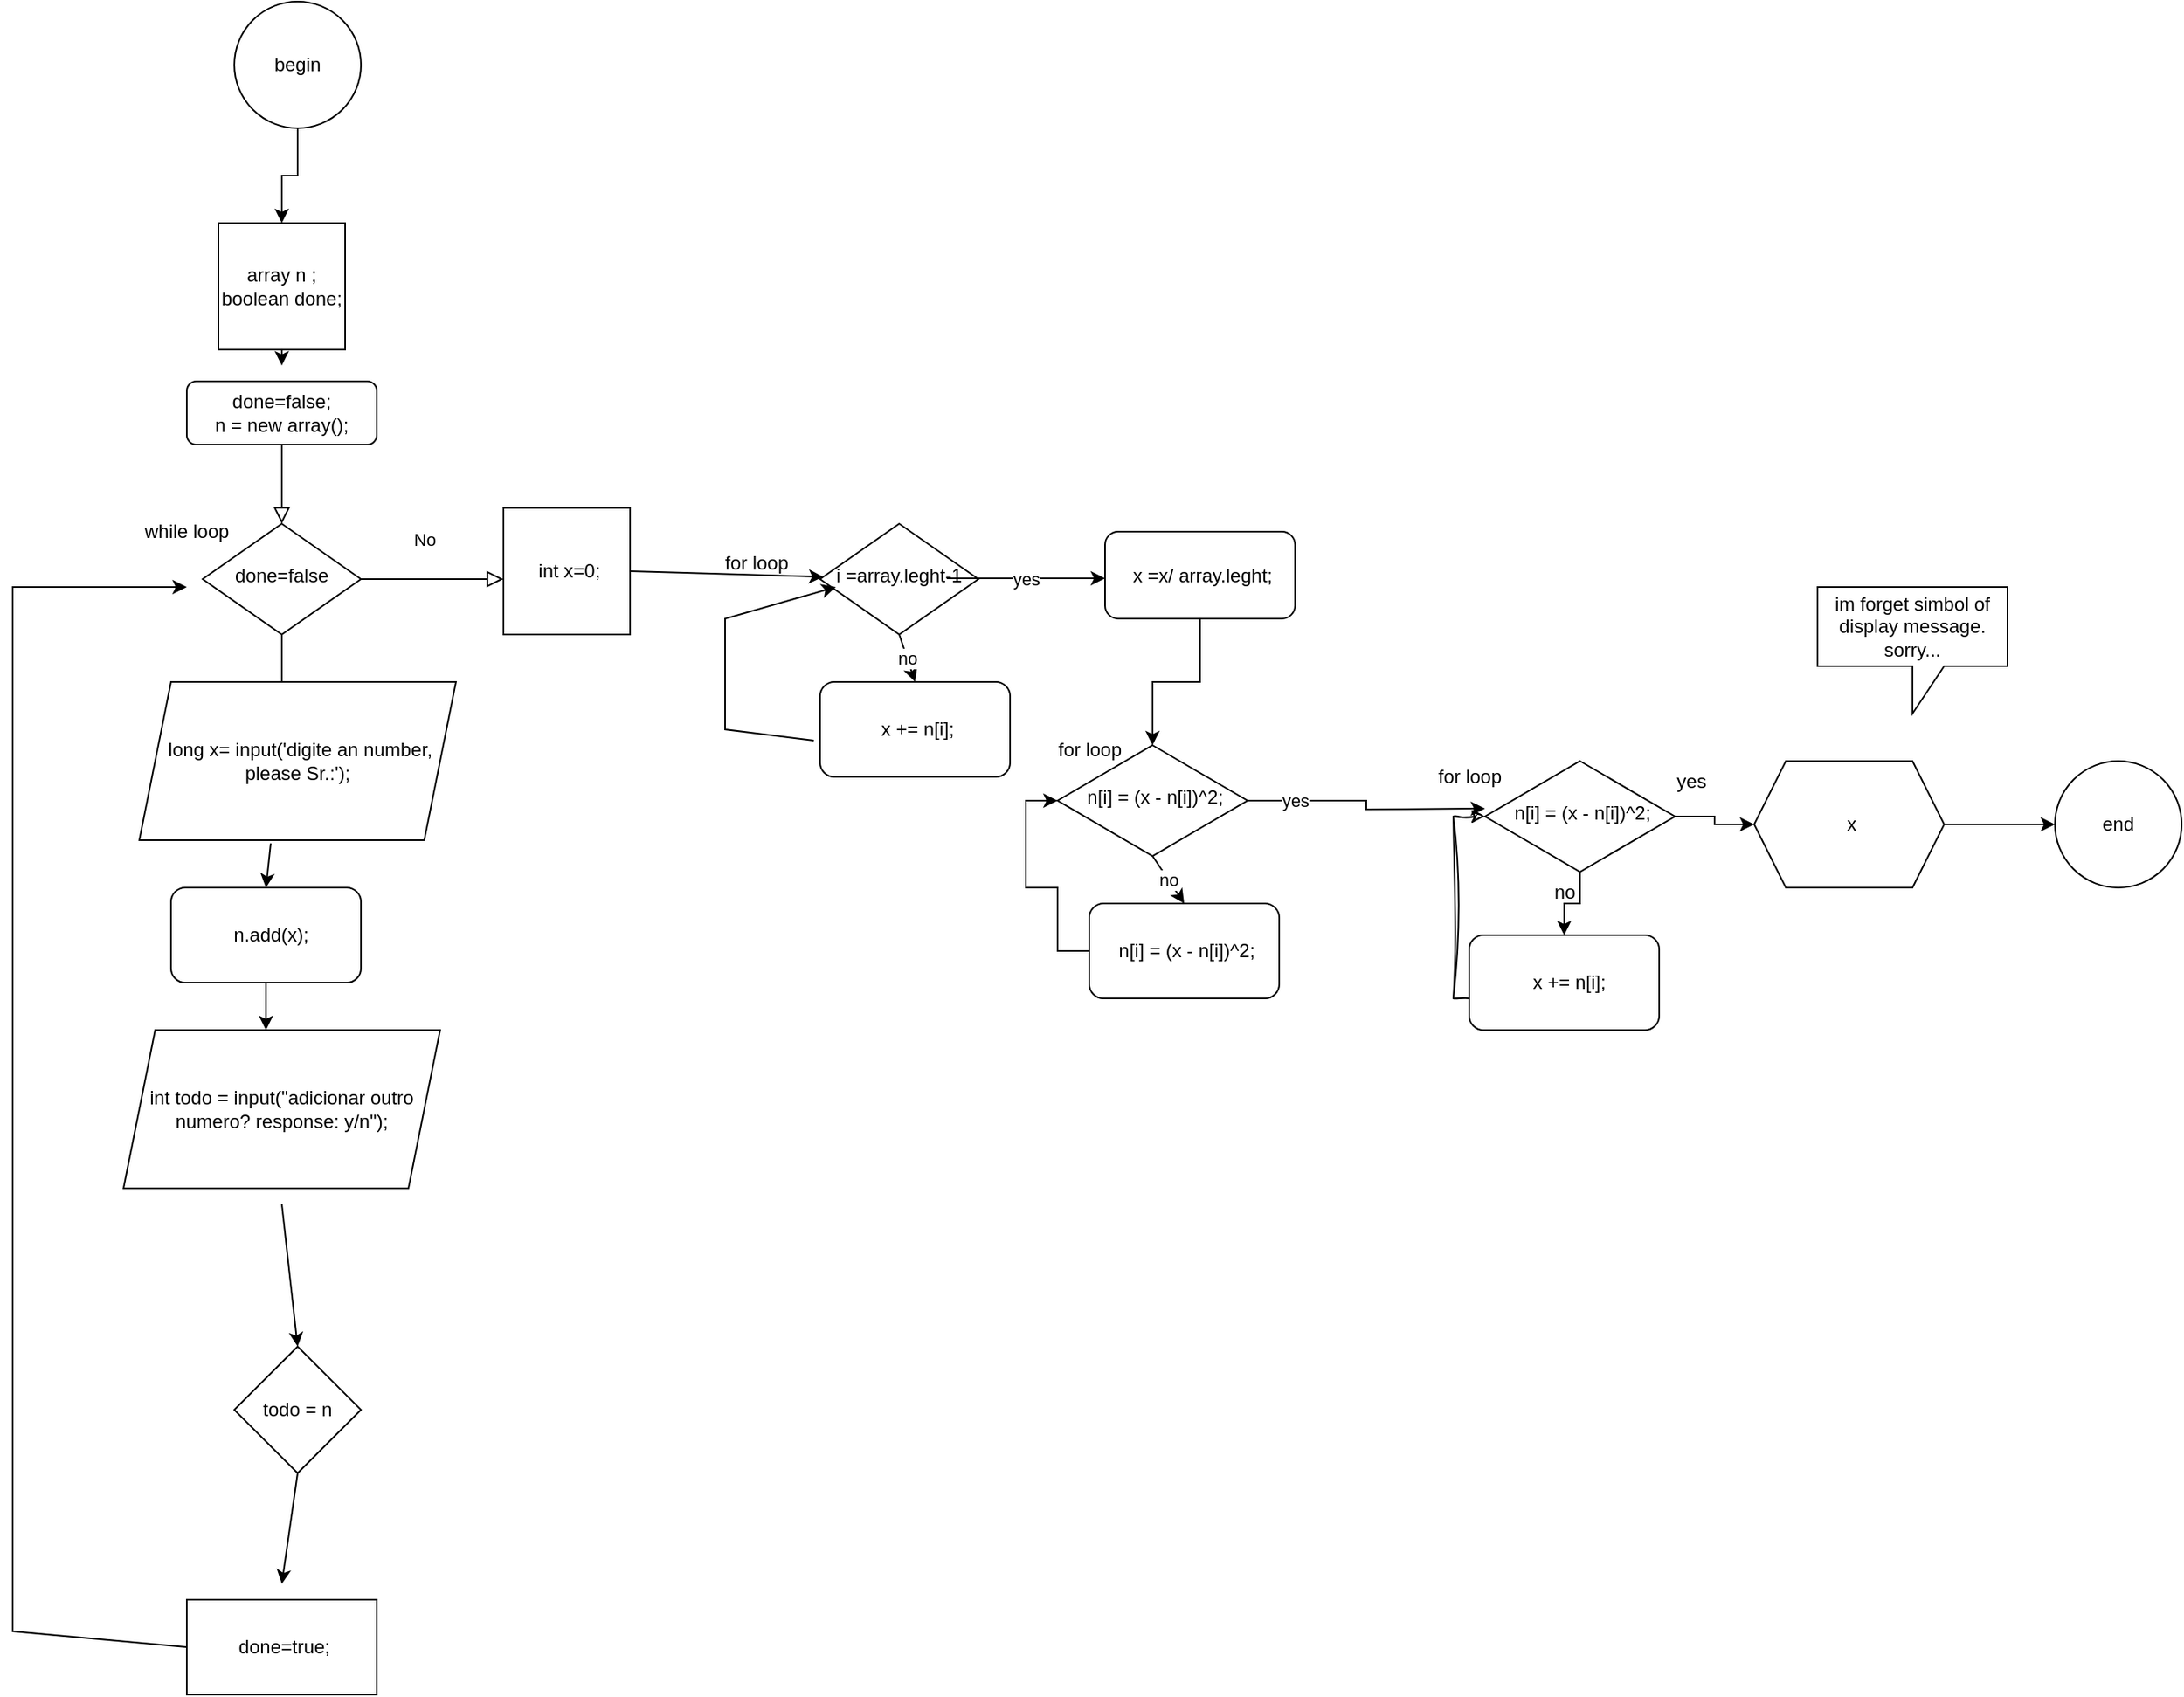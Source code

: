 <mxfile version="21.3.5" type="github">
  <diagram id="C5RBs43oDa-KdzZeNtuy" name="Page-1">
    <mxGraphModel dx="880" dy="1691" grid="1" gridSize="10" guides="1" tooltips="1" connect="1" arrows="1" fold="1" page="1" pageScale="1" pageWidth="827" pageHeight="1169" math="0" shadow="0">
      <root>
        <mxCell id="WIyWlLk6GJQsqaUBKTNV-0" />
        <mxCell id="WIyWlLk6GJQsqaUBKTNV-1" parent="WIyWlLk6GJQsqaUBKTNV-0" />
        <mxCell id="WIyWlLk6GJQsqaUBKTNV-2" value="" style="rounded=0;html=1;jettySize=auto;orthogonalLoop=1;fontSize=11;endArrow=block;endFill=0;endSize=8;strokeWidth=1;shadow=0;labelBackgroundColor=none;edgeStyle=orthogonalEdgeStyle;" parent="WIyWlLk6GJQsqaUBKTNV-1" source="WIyWlLk6GJQsqaUBKTNV-3" target="WIyWlLk6GJQsqaUBKTNV-6" edge="1">
          <mxGeometry relative="1" as="geometry" />
        </mxCell>
        <mxCell id="WIyWlLk6GJQsqaUBKTNV-3" value="done=false;&lt;br&gt;n = new array();" style="rounded=1;whiteSpace=wrap;html=1;fontSize=12;glass=0;strokeWidth=1;shadow=0;" parent="WIyWlLk6GJQsqaUBKTNV-1" vertex="1">
          <mxGeometry x="160" y="80" width="120" height="40" as="geometry" />
        </mxCell>
        <mxCell id="WIyWlLk6GJQsqaUBKTNV-4" value="Yes" style="rounded=0;html=1;jettySize=auto;orthogonalLoop=1;fontSize=11;endArrow=block;endFill=0;endSize=8;strokeWidth=1;shadow=0;labelBackgroundColor=none;edgeStyle=orthogonalEdgeStyle;exitX=0.5;exitY=1;exitDx=0;exitDy=0;" parent="WIyWlLk6GJQsqaUBKTNV-1" source="WIyWlLk6GJQsqaUBKTNV-6" edge="1">
          <mxGeometry x="0.01" y="10" relative="1" as="geometry">
            <mxPoint x="10" y="10" as="offset" />
            <mxPoint x="170" y="260" as="sourcePoint" />
            <mxPoint x="220" y="290" as="targetPoint" />
          </mxGeometry>
        </mxCell>
        <mxCell id="WIyWlLk6GJQsqaUBKTNV-5" value="No" style="edgeStyle=orthogonalEdgeStyle;rounded=0;html=1;jettySize=auto;orthogonalLoop=1;fontSize=11;endArrow=block;endFill=0;endSize=8;strokeWidth=1;shadow=0;labelBackgroundColor=none;" parent="WIyWlLk6GJQsqaUBKTNV-1" source="WIyWlLk6GJQsqaUBKTNV-6" edge="1">
          <mxGeometry x="-0.116" y="25" relative="1" as="geometry">
            <mxPoint as="offset" />
            <mxPoint x="360" y="205" as="targetPoint" />
          </mxGeometry>
        </mxCell>
        <mxCell id="WIyWlLk6GJQsqaUBKTNV-6" value="done=false" style="rhombus;whiteSpace=wrap;html=1;shadow=0;fontFamily=Helvetica;fontSize=12;align=center;strokeWidth=1;spacing=6;spacingTop=-4;" parent="WIyWlLk6GJQsqaUBKTNV-1" vertex="1">
          <mxGeometry x="170" y="170" width="100" height="70" as="geometry" />
        </mxCell>
        <mxCell id="5Jb40xs0zZdn_Tac0p15-0" value="array n ;&lt;br&gt;boolean done;" style="whiteSpace=wrap;html=1;aspect=fixed;" vertex="1" parent="WIyWlLk6GJQsqaUBKTNV-1">
          <mxGeometry x="180" y="-20" width="80" height="80" as="geometry" />
        </mxCell>
        <mxCell id="5Jb40xs0zZdn_Tac0p15-1" value="" style="endArrow=classic;html=1;rounded=0;exitX=0.5;exitY=1;exitDx=0;exitDy=0;" edge="1" parent="WIyWlLk6GJQsqaUBKTNV-1" source="5Jb40xs0zZdn_Tac0p15-0">
          <mxGeometry width="50" height="50" relative="1" as="geometry">
            <mxPoint x="390" y="110" as="sourcePoint" />
            <mxPoint x="220" y="70" as="targetPoint" />
          </mxGeometry>
        </mxCell>
        <mxCell id="5Jb40xs0zZdn_Tac0p15-2" value="int todo = input(&quot;adicionar outro numero? response: y/n&quot;);" style="shape=parallelogram;perimeter=parallelogramPerimeter;whiteSpace=wrap;html=1;fixedSize=1;" vertex="1" parent="WIyWlLk6GJQsqaUBKTNV-1">
          <mxGeometry x="120" y="490" width="200" height="100" as="geometry" />
        </mxCell>
        <mxCell id="5Jb40xs0zZdn_Tac0p15-4" value="todo = n" style="rhombus;whiteSpace=wrap;html=1;" vertex="1" parent="WIyWlLk6GJQsqaUBKTNV-1">
          <mxGeometry x="190" y="690" width="80" height="80" as="geometry" />
        </mxCell>
        <mxCell id="5Jb40xs0zZdn_Tac0p15-5" value="&amp;nbsp;done=true;" style="rounded=0;whiteSpace=wrap;html=1;" vertex="1" parent="WIyWlLk6GJQsqaUBKTNV-1">
          <mxGeometry x="160" y="850" width="120" height="60" as="geometry" />
        </mxCell>
        <mxCell id="5Jb40xs0zZdn_Tac0p15-6" value="" style="endArrow=classic;html=1;rounded=0;entryX=0.5;entryY=0;entryDx=0;entryDy=0;" edge="1" parent="WIyWlLk6GJQsqaUBKTNV-1" target="5Jb40xs0zZdn_Tac0p15-4">
          <mxGeometry width="50" height="50" relative="1" as="geometry">
            <mxPoint x="220" y="600" as="sourcePoint" />
            <mxPoint x="440" y="510" as="targetPoint" />
          </mxGeometry>
        </mxCell>
        <mxCell id="5Jb40xs0zZdn_Tac0p15-7" value="" style="endArrow=classic;html=1;rounded=0;exitX=0.5;exitY=1;exitDx=0;exitDy=0;" edge="1" parent="WIyWlLk6GJQsqaUBKTNV-1" source="5Jb40xs0zZdn_Tac0p15-4">
          <mxGeometry width="50" height="50" relative="1" as="geometry">
            <mxPoint x="390" y="560" as="sourcePoint" />
            <mxPoint x="220" y="840" as="targetPoint" />
          </mxGeometry>
        </mxCell>
        <mxCell id="5Jb40xs0zZdn_Tac0p15-8" value="" style="endArrow=classic;html=1;rounded=0;exitX=0;exitY=0.5;exitDx=0;exitDy=0;" edge="1" parent="WIyWlLk6GJQsqaUBKTNV-1" source="5Jb40xs0zZdn_Tac0p15-5">
          <mxGeometry width="50" height="50" relative="1" as="geometry">
            <mxPoint x="390" y="500" as="sourcePoint" />
            <mxPoint x="160" y="210" as="targetPoint" />
            <Array as="points">
              <mxPoint x="50" y="870" />
              <mxPoint x="50" y="370" />
              <mxPoint x="50" y="210" />
            </Array>
          </mxGeometry>
        </mxCell>
        <mxCell id="5Jb40xs0zZdn_Tac0p15-9" value="&amp;nbsp;long x= input(&#39;digite an number, please Sr.:&#39;);" style="shape=parallelogram;perimeter=parallelogramPerimeter;whiteSpace=wrap;html=1;fixedSize=1;" vertex="1" parent="WIyWlLk6GJQsqaUBKTNV-1">
          <mxGeometry x="130" y="270" width="200" height="100" as="geometry" />
        </mxCell>
        <mxCell id="5Jb40xs0zZdn_Tac0p15-10" value="&amp;nbsp; n.add(x);" style="rounded=1;whiteSpace=wrap;html=1;" vertex="1" parent="WIyWlLk6GJQsqaUBKTNV-1">
          <mxGeometry x="150" y="400" width="120" height="60" as="geometry" />
        </mxCell>
        <mxCell id="5Jb40xs0zZdn_Tac0p15-11" value="" style="endArrow=classic;html=1;rounded=0;exitX=0.415;exitY=1.02;exitDx=0;exitDy=0;exitPerimeter=0;entryX=0.5;entryY=0;entryDx=0;entryDy=0;" edge="1" parent="WIyWlLk6GJQsqaUBKTNV-1" source="5Jb40xs0zZdn_Tac0p15-9" target="5Jb40xs0zZdn_Tac0p15-10">
          <mxGeometry width="50" height="50" relative="1" as="geometry">
            <mxPoint x="380" y="480" as="sourcePoint" />
            <mxPoint x="430" y="430" as="targetPoint" />
          </mxGeometry>
        </mxCell>
        <mxCell id="5Jb40xs0zZdn_Tac0p15-12" value="" style="endArrow=classic;html=1;rounded=0;exitX=0.5;exitY=1;exitDx=0;exitDy=0;entryX=0.45;entryY=0;entryDx=0;entryDy=0;entryPerimeter=0;" edge="1" parent="WIyWlLk6GJQsqaUBKTNV-1" source="5Jb40xs0zZdn_Tac0p15-10" target="5Jb40xs0zZdn_Tac0p15-2">
          <mxGeometry width="50" height="50" relative="1" as="geometry">
            <mxPoint x="380" y="480" as="sourcePoint" />
            <mxPoint x="430" y="430" as="targetPoint" />
          </mxGeometry>
        </mxCell>
        <mxCell id="5Jb40xs0zZdn_Tac0p15-13" value="&amp;nbsp;int x=0;" style="whiteSpace=wrap;html=1;aspect=fixed;" vertex="1" parent="WIyWlLk6GJQsqaUBKTNV-1">
          <mxGeometry x="360" y="160" width="80" height="80" as="geometry" />
        </mxCell>
        <mxCell id="5Jb40xs0zZdn_Tac0p15-14" value="while loop" style="text;html=1;strokeColor=none;fillColor=none;align=center;verticalAlign=middle;whiteSpace=wrap;rounded=0;" vertex="1" parent="WIyWlLk6GJQsqaUBKTNV-1">
          <mxGeometry x="130" y="160" width="60" height="30" as="geometry" />
        </mxCell>
        <mxCell id="5Jb40xs0zZdn_Tac0p15-15" value="for loop" style="text;html=1;strokeColor=none;fillColor=none;align=center;verticalAlign=middle;whiteSpace=wrap;rounded=0;" vertex="1" parent="WIyWlLk6GJQsqaUBKTNV-1">
          <mxGeometry x="490" y="180" width="60" height="30" as="geometry" />
        </mxCell>
        <mxCell id="5Jb40xs0zZdn_Tac0p15-16" value="i =array.leght-1" style="rhombus;whiteSpace=wrap;html=1;shadow=0;fontFamily=Helvetica;fontSize=12;align=center;strokeWidth=1;spacing=6;spacingTop=-4;" vertex="1" parent="WIyWlLk6GJQsqaUBKTNV-1">
          <mxGeometry x="560" y="170" width="100" height="70" as="geometry" />
        </mxCell>
        <mxCell id="5Jb40xs0zZdn_Tac0p15-17" value="&amp;nbsp;x += n[i];" style="rounded=1;whiteSpace=wrap;html=1;" vertex="1" parent="WIyWlLk6GJQsqaUBKTNV-1">
          <mxGeometry x="560" y="270" width="120" height="60" as="geometry" />
        </mxCell>
        <mxCell id="5Jb40xs0zZdn_Tac0p15-34" style="edgeStyle=orthogonalEdgeStyle;rounded=0;orthogonalLoop=1;jettySize=auto;html=1;" edge="1" parent="WIyWlLk6GJQsqaUBKTNV-1" source="5Jb40xs0zZdn_Tac0p15-18" target="5Jb40xs0zZdn_Tac0p15-29">
          <mxGeometry relative="1" as="geometry" />
        </mxCell>
        <mxCell id="5Jb40xs0zZdn_Tac0p15-18" value="&amp;nbsp;x =x/ array.leght;" style="rounded=1;whiteSpace=wrap;html=1;" vertex="1" parent="WIyWlLk6GJQsqaUBKTNV-1">
          <mxGeometry x="740" y="175" width="120" height="55" as="geometry" />
        </mxCell>
        <mxCell id="5Jb40xs0zZdn_Tac0p15-20" value="" style="endArrow=classic;html=1;rounded=0;exitX=1;exitY=0.5;exitDx=0;exitDy=0;" edge="1" parent="WIyWlLk6GJQsqaUBKTNV-1" source="5Jb40xs0zZdn_Tac0p15-13" target="5Jb40xs0zZdn_Tac0p15-16">
          <mxGeometry width="50" height="50" relative="1" as="geometry">
            <mxPoint x="540" y="390" as="sourcePoint" />
            <mxPoint x="590" y="340" as="targetPoint" />
          </mxGeometry>
        </mxCell>
        <mxCell id="5Jb40xs0zZdn_Tac0p15-21" value="" style="endArrow=classic;html=1;rounded=0;exitX=0.5;exitY=1;exitDx=0;exitDy=0;entryX=0.5;entryY=0;entryDx=0;entryDy=0;" edge="1" parent="WIyWlLk6GJQsqaUBKTNV-1" source="5Jb40xs0zZdn_Tac0p15-16" target="5Jb40xs0zZdn_Tac0p15-17">
          <mxGeometry relative="1" as="geometry">
            <mxPoint x="520" y="370" as="sourcePoint" />
            <mxPoint x="620" y="370" as="targetPoint" />
          </mxGeometry>
        </mxCell>
        <mxCell id="5Jb40xs0zZdn_Tac0p15-22" value="no&lt;br&gt;" style="edgeLabel;resizable=0;html=1;align=center;verticalAlign=middle;" connectable="0" vertex="1" parent="5Jb40xs0zZdn_Tac0p15-21">
          <mxGeometry relative="1" as="geometry" />
        </mxCell>
        <mxCell id="5Jb40xs0zZdn_Tac0p15-24" value="" style="endArrow=classic;html=1;rounded=0;exitX=-0.033;exitY=0.617;exitDx=0;exitDy=0;exitPerimeter=0;" edge="1" parent="WIyWlLk6GJQsqaUBKTNV-1" source="5Jb40xs0zZdn_Tac0p15-17">
          <mxGeometry width="50" height="50" relative="1" as="geometry">
            <mxPoint x="520" y="260" as="sourcePoint" />
            <mxPoint x="570" y="210" as="targetPoint" />
            <Array as="points">
              <mxPoint x="500" y="300" />
              <mxPoint x="500" y="230" />
            </Array>
          </mxGeometry>
        </mxCell>
        <mxCell id="5Jb40xs0zZdn_Tac0p15-25" value="" style="endArrow=classic;html=1;rounded=0;" edge="1" parent="WIyWlLk6GJQsqaUBKTNV-1">
          <mxGeometry relative="1" as="geometry">
            <mxPoint x="640" y="204.5" as="sourcePoint" />
            <mxPoint x="740" y="204.5" as="targetPoint" />
          </mxGeometry>
        </mxCell>
        <mxCell id="5Jb40xs0zZdn_Tac0p15-26" value="yes&lt;br&gt;" style="edgeLabel;resizable=0;html=1;align=center;verticalAlign=middle;" connectable="0" vertex="1" parent="5Jb40xs0zZdn_Tac0p15-25">
          <mxGeometry relative="1" as="geometry" />
        </mxCell>
        <mxCell id="5Jb40xs0zZdn_Tac0p15-37" style="edgeStyle=orthogonalEdgeStyle;rounded=0;orthogonalLoop=1;jettySize=auto;html=1;" edge="1" parent="WIyWlLk6GJQsqaUBKTNV-1" source="5Jb40xs0zZdn_Tac0p15-29">
          <mxGeometry relative="1" as="geometry">
            <mxPoint x="980" y="350" as="targetPoint" />
          </mxGeometry>
        </mxCell>
        <mxCell id="5Jb40xs0zZdn_Tac0p15-29" value="&amp;nbsp; n[i] = (x - n[i])^2;&amp;nbsp;" style="rhombus;whiteSpace=wrap;html=1;shadow=0;fontFamily=Helvetica;fontSize=12;align=center;strokeWidth=1;spacing=6;spacingTop=-4;" vertex="1" parent="WIyWlLk6GJQsqaUBKTNV-1">
          <mxGeometry x="710" y="310" width="120" height="70" as="geometry" />
        </mxCell>
        <mxCell id="5Jb40xs0zZdn_Tac0p15-36" style="edgeStyle=orthogonalEdgeStyle;rounded=0;orthogonalLoop=1;jettySize=auto;html=1;entryX=0;entryY=0.5;entryDx=0;entryDy=0;" edge="1" parent="WIyWlLk6GJQsqaUBKTNV-1" source="5Jb40xs0zZdn_Tac0p15-30" target="5Jb40xs0zZdn_Tac0p15-29">
          <mxGeometry relative="1" as="geometry">
            <Array as="points">
              <mxPoint x="710" y="440" />
              <mxPoint x="710" y="400" />
              <mxPoint x="690" y="400" />
              <mxPoint x="690" y="345" />
            </Array>
          </mxGeometry>
        </mxCell>
        <mxCell id="5Jb40xs0zZdn_Tac0p15-30" value="&amp;nbsp; n[i] = (x - n[i])^2;&amp;nbsp;" style="rounded=1;whiteSpace=wrap;html=1;" vertex="1" parent="WIyWlLk6GJQsqaUBKTNV-1">
          <mxGeometry x="730" y="410" width="120" height="60" as="geometry" />
        </mxCell>
        <mxCell id="5Jb40xs0zZdn_Tac0p15-31" value="" style="endArrow=classic;html=1;rounded=0;exitX=0.5;exitY=1;exitDx=0;exitDy=0;entryX=0.5;entryY=0;entryDx=0;entryDy=0;" edge="1" parent="WIyWlLk6GJQsqaUBKTNV-1" source="5Jb40xs0zZdn_Tac0p15-29" target="5Jb40xs0zZdn_Tac0p15-30">
          <mxGeometry relative="1" as="geometry">
            <mxPoint x="690" y="510" as="sourcePoint" />
            <mxPoint x="790" y="510" as="targetPoint" />
          </mxGeometry>
        </mxCell>
        <mxCell id="5Jb40xs0zZdn_Tac0p15-32" value="no&lt;br&gt;" style="edgeLabel;resizable=0;html=1;align=center;verticalAlign=middle;" connectable="0" vertex="1" parent="5Jb40xs0zZdn_Tac0p15-31">
          <mxGeometry relative="1" as="geometry" />
        </mxCell>
        <mxCell id="5Jb40xs0zZdn_Tac0p15-33" value="yes&lt;br&gt;" style="edgeLabel;resizable=0;html=1;align=center;verticalAlign=middle;" connectable="0" vertex="1" parent="WIyWlLk6GJQsqaUBKTNV-1">
          <mxGeometry x="860" y="344.5" as="geometry" />
        </mxCell>
        <mxCell id="5Jb40xs0zZdn_Tac0p15-35" value="for loop" style="text;html=1;align=center;verticalAlign=middle;resizable=0;points=[];autosize=1;strokeColor=none;fillColor=none;" vertex="1" parent="WIyWlLk6GJQsqaUBKTNV-1">
          <mxGeometry x="700" y="298" width="60" height="30" as="geometry" />
        </mxCell>
        <mxCell id="5Jb40xs0zZdn_Tac0p15-41" value="" style="edgeStyle=orthogonalEdgeStyle;rounded=0;orthogonalLoop=1;jettySize=auto;html=1;" edge="1" parent="WIyWlLk6GJQsqaUBKTNV-1" source="5Jb40xs0zZdn_Tac0p15-38" target="5Jb40xs0zZdn_Tac0p15-40">
          <mxGeometry relative="1" as="geometry" />
        </mxCell>
        <mxCell id="5Jb40xs0zZdn_Tac0p15-48" value="" style="edgeStyle=orthogonalEdgeStyle;rounded=0;orthogonalLoop=1;jettySize=auto;html=1;" edge="1" parent="WIyWlLk6GJQsqaUBKTNV-1" source="5Jb40xs0zZdn_Tac0p15-38" target="5Jb40xs0zZdn_Tac0p15-47">
          <mxGeometry relative="1" as="geometry" />
        </mxCell>
        <mxCell id="5Jb40xs0zZdn_Tac0p15-38" value="&amp;nbsp; n[i] = (x - n[i])^2;&amp;nbsp;" style="rhombus;whiteSpace=wrap;html=1;shadow=0;fontFamily=Helvetica;fontSize=12;align=center;strokeWidth=1;spacing=6;spacingTop=-4;" vertex="1" parent="WIyWlLk6GJQsqaUBKTNV-1">
          <mxGeometry x="980" y="320" width="120" height="70" as="geometry" />
        </mxCell>
        <mxCell id="5Jb40xs0zZdn_Tac0p15-39" value="for loop" style="text;html=1;align=center;verticalAlign=middle;resizable=0;points=[];autosize=1;strokeColor=none;fillColor=none;" vertex="1" parent="WIyWlLk6GJQsqaUBKTNV-1">
          <mxGeometry x="940" y="314.5" width="60" height="30" as="geometry" />
        </mxCell>
        <mxCell id="5Jb40xs0zZdn_Tac0p15-43" style="edgeStyle=orthogonalEdgeStyle;rounded=0;orthogonalLoop=1;jettySize=auto;html=1;entryX=0;entryY=0.5;entryDx=0;entryDy=0;sketch=1;curveFitting=1;jiggle=2;" edge="1" parent="WIyWlLk6GJQsqaUBKTNV-1" source="5Jb40xs0zZdn_Tac0p15-40" target="5Jb40xs0zZdn_Tac0p15-38">
          <mxGeometry relative="1" as="geometry">
            <Array as="points">
              <mxPoint x="960" y="470" />
              <mxPoint x="960" y="355" />
            </Array>
          </mxGeometry>
        </mxCell>
        <mxCell id="5Jb40xs0zZdn_Tac0p15-40" value="&amp;nbsp; x += n[i];" style="rounded=1;whiteSpace=wrap;html=1;" vertex="1" parent="WIyWlLk6GJQsqaUBKTNV-1">
          <mxGeometry x="970" y="430" width="120" height="60" as="geometry" />
        </mxCell>
        <mxCell id="5Jb40xs0zZdn_Tac0p15-42" value="no" style="text;html=1;align=center;verticalAlign=middle;resizable=0;points=[];autosize=1;strokeColor=none;fillColor=none;" vertex="1" parent="WIyWlLk6GJQsqaUBKTNV-1">
          <mxGeometry x="1010" y="388" width="40" height="30" as="geometry" />
        </mxCell>
        <mxCell id="5Jb40xs0zZdn_Tac0p15-52" value="" style="edgeStyle=orthogonalEdgeStyle;rounded=0;orthogonalLoop=1;jettySize=auto;html=1;" edge="1" parent="WIyWlLk6GJQsqaUBKTNV-1" source="5Jb40xs0zZdn_Tac0p15-47" target="5Jb40xs0zZdn_Tac0p15-51">
          <mxGeometry relative="1" as="geometry" />
        </mxCell>
        <mxCell id="5Jb40xs0zZdn_Tac0p15-47" value="&amp;nbsp;x" style="shape=hexagon;perimeter=hexagonPerimeter2;whiteSpace=wrap;html=1;fixedSize=1;" vertex="1" parent="WIyWlLk6GJQsqaUBKTNV-1">
          <mxGeometry x="1150" y="320" width="120" height="80" as="geometry" />
        </mxCell>
        <mxCell id="5Jb40xs0zZdn_Tac0p15-49" value="yes" style="text;html=1;align=center;verticalAlign=middle;resizable=0;points=[];autosize=1;strokeColor=none;fillColor=none;" vertex="1" parent="WIyWlLk6GJQsqaUBKTNV-1">
          <mxGeometry x="1090" y="318" width="40" height="30" as="geometry" />
        </mxCell>
        <mxCell id="5Jb40xs0zZdn_Tac0p15-50" value="im forget simbol of display message.&lt;br&gt;sorry..." style="shape=callout;whiteSpace=wrap;html=1;perimeter=calloutPerimeter;" vertex="1" parent="WIyWlLk6GJQsqaUBKTNV-1">
          <mxGeometry x="1190" y="210" width="120" height="80" as="geometry" />
        </mxCell>
        <mxCell id="5Jb40xs0zZdn_Tac0p15-51" value="end" style="ellipse;whiteSpace=wrap;html=1;aspect=fixed;" vertex="1" parent="WIyWlLk6GJQsqaUBKTNV-1">
          <mxGeometry x="1340" y="320" width="80" height="80" as="geometry" />
        </mxCell>
        <mxCell id="5Jb40xs0zZdn_Tac0p15-55" value="" style="edgeStyle=orthogonalEdgeStyle;rounded=0;orthogonalLoop=1;jettySize=auto;html=1;" edge="1" parent="WIyWlLk6GJQsqaUBKTNV-1" source="5Jb40xs0zZdn_Tac0p15-54" target="5Jb40xs0zZdn_Tac0p15-0">
          <mxGeometry relative="1" as="geometry" />
        </mxCell>
        <mxCell id="5Jb40xs0zZdn_Tac0p15-54" value="begin" style="ellipse;whiteSpace=wrap;html=1;aspect=fixed;" vertex="1" parent="WIyWlLk6GJQsqaUBKTNV-1">
          <mxGeometry x="190" y="-160" width="80" height="80" as="geometry" />
        </mxCell>
      </root>
    </mxGraphModel>
  </diagram>
</mxfile>
